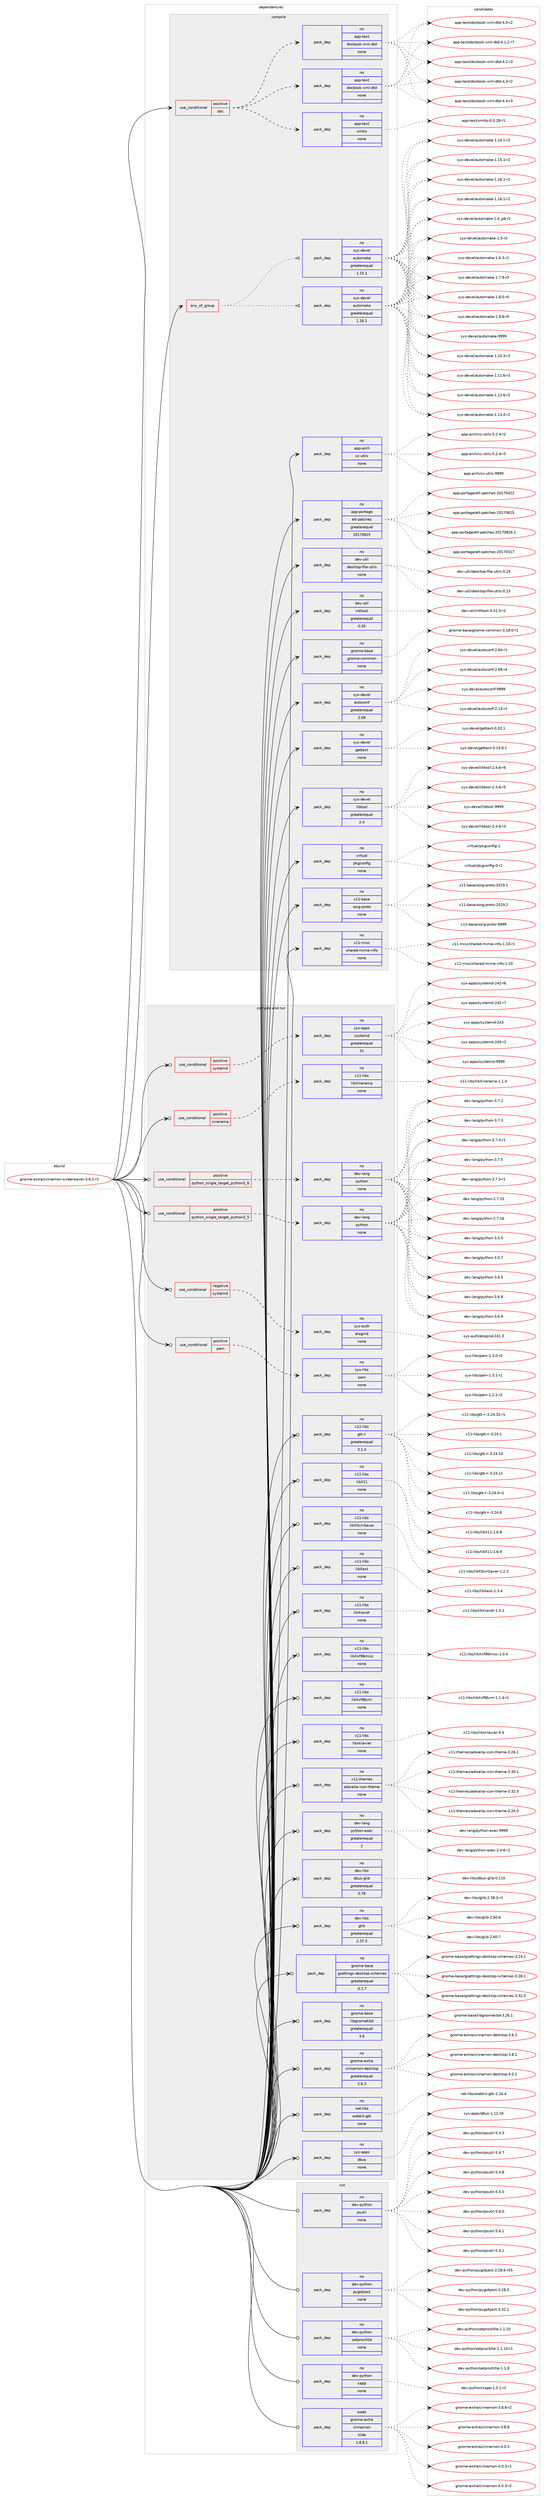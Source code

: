digraph prolog {

# *************
# Graph options
# *************

newrank=true;
concentrate=true;
compound=true;
graph [rankdir=LR,fontname=Helvetica,fontsize=10,ranksep=1.5];#, ranksep=2.5, nodesep=0.2];
edge  [arrowhead=vee];
node  [fontname=Helvetica,fontsize=10];

# **********
# The ebuild
# **********

subgraph cluster_leftcol {
color=gray;
rank=same;
label=<<i>ebuild</i>>;
id [label="gnome-extra/cinnamon-screensaver-3.6.1-r1", color=red, width=4, href="../gnome-extra/cinnamon-screensaver-3.6.1-r1.svg"];
}

# ****************
# The dependencies
# ****************

subgraph cluster_midcol {
color=gray;
label=<<i>dependencies</i>>;
subgraph cluster_compile {
fillcolor="#eeeeee";
style=filled;
label=<<i>compile</i>>;
subgraph any12191 {
dependency747404 [label=<<TABLE BORDER="0" CELLBORDER="1" CELLSPACING="0" CELLPADDING="4"><TR><TD CELLPADDING="10">any_of_group</TD></TR></TABLE>>, shape=none, color=red];subgraph pack548992 {
dependency747405 [label=<<TABLE BORDER="0" CELLBORDER="1" CELLSPACING="0" CELLPADDING="4" WIDTH="220"><TR><TD ROWSPAN="6" CELLPADDING="30">pack_dep</TD></TR><TR><TD WIDTH="110">no</TD></TR><TR><TD>sys-devel</TD></TR><TR><TD>automake</TD></TR><TR><TD>greaterequal</TD></TR><TR><TD>1.16.1</TD></TR></TABLE>>, shape=none, color=blue];
}
dependency747404:e -> dependency747405:w [weight=20,style="dotted",arrowhead="oinv"];
subgraph pack548993 {
dependency747406 [label=<<TABLE BORDER="0" CELLBORDER="1" CELLSPACING="0" CELLPADDING="4" WIDTH="220"><TR><TD ROWSPAN="6" CELLPADDING="30">pack_dep</TD></TR><TR><TD WIDTH="110">no</TD></TR><TR><TD>sys-devel</TD></TR><TR><TD>automake</TD></TR><TR><TD>greaterequal</TD></TR><TR><TD>1.15.1</TD></TR></TABLE>>, shape=none, color=blue];
}
dependency747404:e -> dependency747406:w [weight=20,style="dotted",arrowhead="oinv"];
}
id:e -> dependency747404:w [weight=20,style="solid",arrowhead="vee"];
subgraph cond185827 {
dependency747407 [label=<<TABLE BORDER="0" CELLBORDER="1" CELLSPACING="0" CELLPADDING="4"><TR><TD ROWSPAN="3" CELLPADDING="10">use_conditional</TD></TR><TR><TD>positive</TD></TR><TR><TD>doc</TD></TR></TABLE>>, shape=none, color=red];
subgraph pack548994 {
dependency747408 [label=<<TABLE BORDER="0" CELLBORDER="1" CELLSPACING="0" CELLPADDING="4" WIDTH="220"><TR><TD ROWSPAN="6" CELLPADDING="30">pack_dep</TD></TR><TR><TD WIDTH="110">no</TD></TR><TR><TD>app-text</TD></TR><TR><TD>xmlto</TD></TR><TR><TD>none</TD></TR><TR><TD></TD></TR></TABLE>>, shape=none, color=blue];
}
dependency747407:e -> dependency747408:w [weight=20,style="dashed",arrowhead="vee"];
subgraph pack548995 {
dependency747409 [label=<<TABLE BORDER="0" CELLBORDER="1" CELLSPACING="0" CELLPADDING="4" WIDTH="220"><TR><TD ROWSPAN="6" CELLPADDING="30">pack_dep</TD></TR><TR><TD WIDTH="110">no</TD></TR><TR><TD>app-text</TD></TR><TR><TD>docbook-xml-dtd</TD></TR><TR><TD>none</TD></TR><TR><TD></TD></TR></TABLE>>, shape=none, color=blue];
}
dependency747407:e -> dependency747409:w [weight=20,style="dashed",arrowhead="vee"];
subgraph pack548996 {
dependency747410 [label=<<TABLE BORDER="0" CELLBORDER="1" CELLSPACING="0" CELLPADDING="4" WIDTH="220"><TR><TD ROWSPAN="6" CELLPADDING="30">pack_dep</TD></TR><TR><TD WIDTH="110">no</TD></TR><TR><TD>app-text</TD></TR><TR><TD>docbook-xml-dtd</TD></TR><TR><TD>none</TD></TR><TR><TD></TD></TR></TABLE>>, shape=none, color=blue];
}
dependency747407:e -> dependency747410:w [weight=20,style="dashed",arrowhead="vee"];
}
id:e -> dependency747407:w [weight=20,style="solid",arrowhead="vee"];
subgraph pack548997 {
dependency747411 [label=<<TABLE BORDER="0" CELLBORDER="1" CELLSPACING="0" CELLPADDING="4" WIDTH="220"><TR><TD ROWSPAN="6" CELLPADDING="30">pack_dep</TD></TR><TR><TD WIDTH="110">no</TD></TR><TR><TD>app-arch</TD></TR><TR><TD>xz-utils</TD></TR><TR><TD>none</TD></TR><TR><TD></TD></TR></TABLE>>, shape=none, color=blue];
}
id:e -> dependency747411:w [weight=20,style="solid",arrowhead="vee"];
subgraph pack548998 {
dependency747412 [label=<<TABLE BORDER="0" CELLBORDER="1" CELLSPACING="0" CELLPADDING="4" WIDTH="220"><TR><TD ROWSPAN="6" CELLPADDING="30">pack_dep</TD></TR><TR><TD WIDTH="110">no</TD></TR><TR><TD>app-portage</TD></TR><TR><TD>elt-patches</TD></TR><TR><TD>greaterequal</TD></TR><TR><TD>20170815</TD></TR></TABLE>>, shape=none, color=blue];
}
id:e -> dependency747412:w [weight=20,style="solid",arrowhead="vee"];
subgraph pack548999 {
dependency747413 [label=<<TABLE BORDER="0" CELLBORDER="1" CELLSPACING="0" CELLPADDING="4" WIDTH="220"><TR><TD ROWSPAN="6" CELLPADDING="30">pack_dep</TD></TR><TR><TD WIDTH="110">no</TD></TR><TR><TD>dev-util</TD></TR><TR><TD>desktop-file-utils</TD></TR><TR><TD>none</TD></TR><TR><TD></TD></TR></TABLE>>, shape=none, color=blue];
}
id:e -> dependency747413:w [weight=20,style="solid",arrowhead="vee"];
subgraph pack549000 {
dependency747414 [label=<<TABLE BORDER="0" CELLBORDER="1" CELLSPACING="0" CELLPADDING="4" WIDTH="220"><TR><TD ROWSPAN="6" CELLPADDING="30">pack_dep</TD></TR><TR><TD WIDTH="110">no</TD></TR><TR><TD>dev-util</TD></TR><TR><TD>intltool</TD></TR><TR><TD>greaterequal</TD></TR><TR><TD>0.35</TD></TR></TABLE>>, shape=none, color=blue];
}
id:e -> dependency747414:w [weight=20,style="solid",arrowhead="vee"];
subgraph pack549001 {
dependency747415 [label=<<TABLE BORDER="0" CELLBORDER="1" CELLSPACING="0" CELLPADDING="4" WIDTH="220"><TR><TD ROWSPAN="6" CELLPADDING="30">pack_dep</TD></TR><TR><TD WIDTH="110">no</TD></TR><TR><TD>gnome-base</TD></TR><TR><TD>gnome-common</TD></TR><TR><TD>none</TD></TR><TR><TD></TD></TR></TABLE>>, shape=none, color=blue];
}
id:e -> dependency747415:w [weight=20,style="solid",arrowhead="vee"];
subgraph pack549002 {
dependency747416 [label=<<TABLE BORDER="0" CELLBORDER="1" CELLSPACING="0" CELLPADDING="4" WIDTH="220"><TR><TD ROWSPAN="6" CELLPADDING="30">pack_dep</TD></TR><TR><TD WIDTH="110">no</TD></TR><TR><TD>sys-devel</TD></TR><TR><TD>autoconf</TD></TR><TR><TD>greaterequal</TD></TR><TR><TD>2.69</TD></TR></TABLE>>, shape=none, color=blue];
}
id:e -> dependency747416:w [weight=20,style="solid",arrowhead="vee"];
subgraph pack549003 {
dependency747417 [label=<<TABLE BORDER="0" CELLBORDER="1" CELLSPACING="0" CELLPADDING="4" WIDTH="220"><TR><TD ROWSPAN="6" CELLPADDING="30">pack_dep</TD></TR><TR><TD WIDTH="110">no</TD></TR><TR><TD>sys-devel</TD></TR><TR><TD>gettext</TD></TR><TR><TD>none</TD></TR><TR><TD></TD></TR></TABLE>>, shape=none, color=blue];
}
id:e -> dependency747417:w [weight=20,style="solid",arrowhead="vee"];
subgraph pack549004 {
dependency747418 [label=<<TABLE BORDER="0" CELLBORDER="1" CELLSPACING="0" CELLPADDING="4" WIDTH="220"><TR><TD ROWSPAN="6" CELLPADDING="30">pack_dep</TD></TR><TR><TD WIDTH="110">no</TD></TR><TR><TD>sys-devel</TD></TR><TR><TD>libtool</TD></TR><TR><TD>greaterequal</TD></TR><TR><TD>2.4</TD></TR></TABLE>>, shape=none, color=blue];
}
id:e -> dependency747418:w [weight=20,style="solid",arrowhead="vee"];
subgraph pack549005 {
dependency747419 [label=<<TABLE BORDER="0" CELLBORDER="1" CELLSPACING="0" CELLPADDING="4" WIDTH="220"><TR><TD ROWSPAN="6" CELLPADDING="30">pack_dep</TD></TR><TR><TD WIDTH="110">no</TD></TR><TR><TD>virtual</TD></TR><TR><TD>pkgconfig</TD></TR><TR><TD>none</TD></TR><TR><TD></TD></TR></TABLE>>, shape=none, color=blue];
}
id:e -> dependency747419:w [weight=20,style="solid",arrowhead="vee"];
subgraph pack549006 {
dependency747420 [label=<<TABLE BORDER="0" CELLBORDER="1" CELLSPACING="0" CELLPADDING="4" WIDTH="220"><TR><TD ROWSPAN="6" CELLPADDING="30">pack_dep</TD></TR><TR><TD WIDTH="110">no</TD></TR><TR><TD>x11-base</TD></TR><TR><TD>xorg-proto</TD></TR><TR><TD>none</TD></TR><TR><TD></TD></TR></TABLE>>, shape=none, color=blue];
}
id:e -> dependency747420:w [weight=20,style="solid",arrowhead="vee"];
subgraph pack549007 {
dependency747421 [label=<<TABLE BORDER="0" CELLBORDER="1" CELLSPACING="0" CELLPADDING="4" WIDTH="220"><TR><TD ROWSPAN="6" CELLPADDING="30">pack_dep</TD></TR><TR><TD WIDTH="110">no</TD></TR><TR><TD>x11-misc</TD></TR><TR><TD>shared-mime-info</TD></TR><TR><TD>none</TD></TR><TR><TD></TD></TR></TABLE>>, shape=none, color=blue];
}
id:e -> dependency747421:w [weight=20,style="solid",arrowhead="vee"];
}
subgraph cluster_compileandrun {
fillcolor="#eeeeee";
style=filled;
label=<<i>compile and run</i>>;
subgraph cond185828 {
dependency747422 [label=<<TABLE BORDER="0" CELLBORDER="1" CELLSPACING="0" CELLPADDING="4"><TR><TD ROWSPAN="3" CELLPADDING="10">use_conditional</TD></TR><TR><TD>negative</TD></TR><TR><TD>systemd</TD></TR></TABLE>>, shape=none, color=red];
subgraph pack549008 {
dependency747423 [label=<<TABLE BORDER="0" CELLBORDER="1" CELLSPACING="0" CELLPADDING="4" WIDTH="220"><TR><TD ROWSPAN="6" CELLPADDING="30">pack_dep</TD></TR><TR><TD WIDTH="110">no</TD></TR><TR><TD>sys-auth</TD></TR><TR><TD>elogind</TD></TR><TR><TD>none</TD></TR><TR><TD></TD></TR></TABLE>>, shape=none, color=blue];
}
dependency747422:e -> dependency747423:w [weight=20,style="dashed",arrowhead="vee"];
}
id:e -> dependency747422:w [weight=20,style="solid",arrowhead="odotvee"];
subgraph cond185829 {
dependency747424 [label=<<TABLE BORDER="0" CELLBORDER="1" CELLSPACING="0" CELLPADDING="4"><TR><TD ROWSPAN="3" CELLPADDING="10">use_conditional</TD></TR><TR><TD>positive</TD></TR><TR><TD>pam</TD></TR></TABLE>>, shape=none, color=red];
subgraph pack549009 {
dependency747425 [label=<<TABLE BORDER="0" CELLBORDER="1" CELLSPACING="0" CELLPADDING="4" WIDTH="220"><TR><TD ROWSPAN="6" CELLPADDING="30">pack_dep</TD></TR><TR><TD WIDTH="110">no</TD></TR><TR><TD>sys-libs</TD></TR><TR><TD>pam</TD></TR><TR><TD>none</TD></TR><TR><TD></TD></TR></TABLE>>, shape=none, color=blue];
}
dependency747424:e -> dependency747425:w [weight=20,style="dashed",arrowhead="vee"];
}
id:e -> dependency747424:w [weight=20,style="solid",arrowhead="odotvee"];
subgraph cond185830 {
dependency747426 [label=<<TABLE BORDER="0" CELLBORDER="1" CELLSPACING="0" CELLPADDING="4"><TR><TD ROWSPAN="3" CELLPADDING="10">use_conditional</TD></TR><TR><TD>positive</TD></TR><TR><TD>python_single_target_python3_5</TD></TR></TABLE>>, shape=none, color=red];
subgraph pack549010 {
dependency747427 [label=<<TABLE BORDER="0" CELLBORDER="1" CELLSPACING="0" CELLPADDING="4" WIDTH="220"><TR><TD ROWSPAN="6" CELLPADDING="30">pack_dep</TD></TR><TR><TD WIDTH="110">no</TD></TR><TR><TD>dev-lang</TD></TR><TR><TD>python</TD></TR><TR><TD>none</TD></TR><TR><TD></TD></TR></TABLE>>, shape=none, color=blue];
}
dependency747426:e -> dependency747427:w [weight=20,style="dashed",arrowhead="vee"];
}
id:e -> dependency747426:w [weight=20,style="solid",arrowhead="odotvee"];
subgraph cond185831 {
dependency747428 [label=<<TABLE BORDER="0" CELLBORDER="1" CELLSPACING="0" CELLPADDING="4"><TR><TD ROWSPAN="3" CELLPADDING="10">use_conditional</TD></TR><TR><TD>positive</TD></TR><TR><TD>python_single_target_python3_6</TD></TR></TABLE>>, shape=none, color=red];
subgraph pack549011 {
dependency747429 [label=<<TABLE BORDER="0" CELLBORDER="1" CELLSPACING="0" CELLPADDING="4" WIDTH="220"><TR><TD ROWSPAN="6" CELLPADDING="30">pack_dep</TD></TR><TR><TD WIDTH="110">no</TD></TR><TR><TD>dev-lang</TD></TR><TR><TD>python</TD></TR><TR><TD>none</TD></TR><TR><TD></TD></TR></TABLE>>, shape=none, color=blue];
}
dependency747428:e -> dependency747429:w [weight=20,style="dashed",arrowhead="vee"];
}
id:e -> dependency747428:w [weight=20,style="solid",arrowhead="odotvee"];
subgraph cond185832 {
dependency747430 [label=<<TABLE BORDER="0" CELLBORDER="1" CELLSPACING="0" CELLPADDING="4"><TR><TD ROWSPAN="3" CELLPADDING="10">use_conditional</TD></TR><TR><TD>positive</TD></TR><TR><TD>systemd</TD></TR></TABLE>>, shape=none, color=red];
subgraph pack549012 {
dependency747431 [label=<<TABLE BORDER="0" CELLBORDER="1" CELLSPACING="0" CELLPADDING="4" WIDTH="220"><TR><TD ROWSPAN="6" CELLPADDING="30">pack_dep</TD></TR><TR><TD WIDTH="110">no</TD></TR><TR><TD>sys-apps</TD></TR><TR><TD>systemd</TD></TR><TR><TD>greaterequal</TD></TR><TR><TD>31</TD></TR></TABLE>>, shape=none, color=blue];
}
dependency747430:e -> dependency747431:w [weight=20,style="dashed",arrowhead="vee"];
}
id:e -> dependency747430:w [weight=20,style="solid",arrowhead="odotvee"];
subgraph cond185833 {
dependency747432 [label=<<TABLE BORDER="0" CELLBORDER="1" CELLSPACING="0" CELLPADDING="4"><TR><TD ROWSPAN="3" CELLPADDING="10">use_conditional</TD></TR><TR><TD>positive</TD></TR><TR><TD>xinerama</TD></TR></TABLE>>, shape=none, color=red];
subgraph pack549013 {
dependency747433 [label=<<TABLE BORDER="0" CELLBORDER="1" CELLSPACING="0" CELLPADDING="4" WIDTH="220"><TR><TD ROWSPAN="6" CELLPADDING="30">pack_dep</TD></TR><TR><TD WIDTH="110">no</TD></TR><TR><TD>x11-libs</TD></TR><TR><TD>libXinerama</TD></TR><TR><TD>none</TD></TR><TR><TD></TD></TR></TABLE>>, shape=none, color=blue];
}
dependency747432:e -> dependency747433:w [weight=20,style="dashed",arrowhead="vee"];
}
id:e -> dependency747432:w [weight=20,style="solid",arrowhead="odotvee"];
subgraph pack549014 {
dependency747434 [label=<<TABLE BORDER="0" CELLBORDER="1" CELLSPACING="0" CELLPADDING="4" WIDTH="220"><TR><TD ROWSPAN="6" CELLPADDING="30">pack_dep</TD></TR><TR><TD WIDTH="110">no</TD></TR><TR><TD>dev-lang</TD></TR><TR><TD>python-exec</TD></TR><TR><TD>greaterequal</TD></TR><TR><TD>2</TD></TR></TABLE>>, shape=none, color=blue];
}
id:e -> dependency747434:w [weight=20,style="solid",arrowhead="odotvee"];
subgraph pack549015 {
dependency747435 [label=<<TABLE BORDER="0" CELLBORDER="1" CELLSPACING="0" CELLPADDING="4" WIDTH="220"><TR><TD ROWSPAN="6" CELLPADDING="30">pack_dep</TD></TR><TR><TD WIDTH="110">no</TD></TR><TR><TD>dev-libs</TD></TR><TR><TD>dbus-glib</TD></TR><TR><TD>greaterequal</TD></TR><TR><TD>0.78</TD></TR></TABLE>>, shape=none, color=blue];
}
id:e -> dependency747435:w [weight=20,style="solid",arrowhead="odotvee"];
subgraph pack549016 {
dependency747436 [label=<<TABLE BORDER="0" CELLBORDER="1" CELLSPACING="0" CELLPADDING="4" WIDTH="220"><TR><TD ROWSPAN="6" CELLPADDING="30">pack_dep</TD></TR><TR><TD WIDTH="110">no</TD></TR><TR><TD>dev-libs</TD></TR><TR><TD>glib</TD></TR><TR><TD>greaterequal</TD></TR><TR><TD>2.37.3</TD></TR></TABLE>>, shape=none, color=blue];
}
id:e -> dependency747436:w [weight=20,style="solid",arrowhead="odotvee"];
subgraph pack549017 {
dependency747437 [label=<<TABLE BORDER="0" CELLBORDER="1" CELLSPACING="0" CELLPADDING="4" WIDTH="220"><TR><TD ROWSPAN="6" CELLPADDING="30">pack_dep</TD></TR><TR><TD WIDTH="110">no</TD></TR><TR><TD>gnome-base</TD></TR><TR><TD>gsettings-desktop-schemas</TD></TR><TR><TD>greaterequal</TD></TR><TR><TD>0.1.7</TD></TR></TABLE>>, shape=none, color=blue];
}
id:e -> dependency747437:w [weight=20,style="solid",arrowhead="odotvee"];
subgraph pack549018 {
dependency747438 [label=<<TABLE BORDER="0" CELLBORDER="1" CELLSPACING="0" CELLPADDING="4" WIDTH="220"><TR><TD ROWSPAN="6" CELLPADDING="30">pack_dep</TD></TR><TR><TD WIDTH="110">no</TD></TR><TR><TD>gnome-base</TD></TR><TR><TD>libgnomekbd</TD></TR><TR><TD>greaterequal</TD></TR><TR><TD>3.6</TD></TR></TABLE>>, shape=none, color=blue];
}
id:e -> dependency747438:w [weight=20,style="solid",arrowhead="odotvee"];
subgraph pack549019 {
dependency747439 [label=<<TABLE BORDER="0" CELLBORDER="1" CELLSPACING="0" CELLPADDING="4" WIDTH="220"><TR><TD ROWSPAN="6" CELLPADDING="30">pack_dep</TD></TR><TR><TD WIDTH="110">no</TD></TR><TR><TD>gnome-extra</TD></TR><TR><TD>cinnamon-desktop</TD></TR><TR><TD>greaterequal</TD></TR><TR><TD>2.6.3</TD></TR></TABLE>>, shape=none, color=blue];
}
id:e -> dependency747439:w [weight=20,style="solid",arrowhead="odotvee"];
subgraph pack549020 {
dependency747440 [label=<<TABLE BORDER="0" CELLBORDER="1" CELLSPACING="0" CELLPADDING="4" WIDTH="220"><TR><TD ROWSPAN="6" CELLPADDING="30">pack_dep</TD></TR><TR><TD WIDTH="110">no</TD></TR><TR><TD>net-libs</TD></TR><TR><TD>webkit-gtk</TD></TR><TR><TD>none</TD></TR><TR><TD></TD></TR></TABLE>>, shape=none, color=blue];
}
id:e -> dependency747440:w [weight=20,style="solid",arrowhead="odotvee"];
subgraph pack549021 {
dependency747441 [label=<<TABLE BORDER="0" CELLBORDER="1" CELLSPACING="0" CELLPADDING="4" WIDTH="220"><TR><TD ROWSPAN="6" CELLPADDING="30">pack_dep</TD></TR><TR><TD WIDTH="110">no</TD></TR><TR><TD>sys-apps</TD></TR><TR><TD>dbus</TD></TR><TR><TD>none</TD></TR><TR><TD></TD></TR></TABLE>>, shape=none, color=blue];
}
id:e -> dependency747441:w [weight=20,style="solid",arrowhead="odotvee"];
subgraph pack549022 {
dependency747442 [label=<<TABLE BORDER="0" CELLBORDER="1" CELLSPACING="0" CELLPADDING="4" WIDTH="220"><TR><TD ROWSPAN="6" CELLPADDING="30">pack_dep</TD></TR><TR><TD WIDTH="110">no</TD></TR><TR><TD>x11-libs</TD></TR><TR><TD>gtk+</TD></TR><TR><TD>greaterequal</TD></TR><TR><TD>3.1.4</TD></TR></TABLE>>, shape=none, color=blue];
}
id:e -> dependency747442:w [weight=20,style="solid",arrowhead="odotvee"];
subgraph pack549023 {
dependency747443 [label=<<TABLE BORDER="0" CELLBORDER="1" CELLSPACING="0" CELLPADDING="4" WIDTH="220"><TR><TD ROWSPAN="6" CELLPADDING="30">pack_dep</TD></TR><TR><TD WIDTH="110">no</TD></TR><TR><TD>x11-libs</TD></TR><TR><TD>libX11</TD></TR><TR><TD>none</TD></TR><TR><TD></TD></TR></TABLE>>, shape=none, color=blue];
}
id:e -> dependency747443:w [weight=20,style="solid",arrowhead="odotvee"];
subgraph pack549024 {
dependency747444 [label=<<TABLE BORDER="0" CELLBORDER="1" CELLSPACING="0" CELLPADDING="4" WIDTH="220"><TR><TD ROWSPAN="6" CELLPADDING="30">pack_dep</TD></TR><TR><TD WIDTH="110">no</TD></TR><TR><TD>x11-libs</TD></TR><TR><TD>libXScrnSaver</TD></TR><TR><TD>none</TD></TR><TR><TD></TD></TR></TABLE>>, shape=none, color=blue];
}
id:e -> dependency747444:w [weight=20,style="solid",arrowhead="odotvee"];
subgraph pack549025 {
dependency747445 [label=<<TABLE BORDER="0" CELLBORDER="1" CELLSPACING="0" CELLPADDING="4" WIDTH="220"><TR><TD ROWSPAN="6" CELLPADDING="30">pack_dep</TD></TR><TR><TD WIDTH="110">no</TD></TR><TR><TD>x11-libs</TD></TR><TR><TD>libXext</TD></TR><TR><TD>none</TD></TR><TR><TD></TD></TR></TABLE>>, shape=none, color=blue];
}
id:e -> dependency747445:w [weight=20,style="solid",arrowhead="odotvee"];
subgraph pack549026 {
dependency747446 [label=<<TABLE BORDER="0" CELLBORDER="1" CELLSPACING="0" CELLPADDING="4" WIDTH="220"><TR><TD ROWSPAN="6" CELLPADDING="30">pack_dep</TD></TR><TR><TD WIDTH="110">no</TD></TR><TR><TD>x11-libs</TD></TR><TR><TD>libXrandr</TD></TR><TR><TD>none</TD></TR><TR><TD></TD></TR></TABLE>>, shape=none, color=blue];
}
id:e -> dependency747446:w [weight=20,style="solid",arrowhead="odotvee"];
subgraph pack549027 {
dependency747447 [label=<<TABLE BORDER="0" CELLBORDER="1" CELLSPACING="0" CELLPADDING="4" WIDTH="220"><TR><TD ROWSPAN="6" CELLPADDING="30">pack_dep</TD></TR><TR><TD WIDTH="110">no</TD></TR><TR><TD>x11-libs</TD></TR><TR><TD>libXxf86misc</TD></TR><TR><TD>none</TD></TR><TR><TD></TD></TR></TABLE>>, shape=none, color=blue];
}
id:e -> dependency747447:w [weight=20,style="solid",arrowhead="odotvee"];
subgraph pack549028 {
dependency747448 [label=<<TABLE BORDER="0" CELLBORDER="1" CELLSPACING="0" CELLPADDING="4" WIDTH="220"><TR><TD ROWSPAN="6" CELLPADDING="30">pack_dep</TD></TR><TR><TD WIDTH="110">no</TD></TR><TR><TD>x11-libs</TD></TR><TR><TD>libXxf86vm</TD></TR><TR><TD>none</TD></TR><TR><TD></TD></TR></TABLE>>, shape=none, color=blue];
}
id:e -> dependency747448:w [weight=20,style="solid",arrowhead="odotvee"];
subgraph pack549029 {
dependency747449 [label=<<TABLE BORDER="0" CELLBORDER="1" CELLSPACING="0" CELLPADDING="4" WIDTH="220"><TR><TD ROWSPAN="6" CELLPADDING="30">pack_dep</TD></TR><TR><TD WIDTH="110">no</TD></TR><TR><TD>x11-libs</TD></TR><TR><TD>libxklavier</TD></TR><TR><TD>none</TD></TR><TR><TD></TD></TR></TABLE>>, shape=none, color=blue];
}
id:e -> dependency747449:w [weight=20,style="solid",arrowhead="odotvee"];
subgraph pack549030 {
dependency747450 [label=<<TABLE BORDER="0" CELLBORDER="1" CELLSPACING="0" CELLPADDING="4" WIDTH="220"><TR><TD ROWSPAN="6" CELLPADDING="30">pack_dep</TD></TR><TR><TD WIDTH="110">no</TD></TR><TR><TD>x11-themes</TD></TR><TR><TD>adwaita-icon-theme</TD></TR><TR><TD>none</TD></TR><TR><TD></TD></TR></TABLE>>, shape=none, color=blue];
}
id:e -> dependency747450:w [weight=20,style="solid",arrowhead="odotvee"];
}
subgraph cluster_run {
fillcolor="#eeeeee";
style=filled;
label=<<i>run</i>>;
subgraph pack549031 {
dependency747451 [label=<<TABLE BORDER="0" CELLBORDER="1" CELLSPACING="0" CELLPADDING="4" WIDTH="220"><TR><TD ROWSPAN="6" CELLPADDING="30">pack_dep</TD></TR><TR><TD WIDTH="110">no</TD></TR><TR><TD>dev-python</TD></TR><TR><TD>psutil</TD></TR><TR><TD>none</TD></TR><TR><TD></TD></TR></TABLE>>, shape=none, color=blue];
}
id:e -> dependency747451:w [weight=20,style="solid",arrowhead="odot"];
subgraph pack549032 {
dependency747452 [label=<<TABLE BORDER="0" CELLBORDER="1" CELLSPACING="0" CELLPADDING="4" WIDTH="220"><TR><TD ROWSPAN="6" CELLPADDING="30">pack_dep</TD></TR><TR><TD WIDTH="110">no</TD></TR><TR><TD>dev-python</TD></TR><TR><TD>pygobject</TD></TR><TR><TD>none</TD></TR><TR><TD></TD></TR></TABLE>>, shape=none, color=blue];
}
id:e -> dependency747452:w [weight=20,style="solid",arrowhead="odot"];
subgraph pack549033 {
dependency747453 [label=<<TABLE BORDER="0" CELLBORDER="1" CELLSPACING="0" CELLPADDING="4" WIDTH="220"><TR><TD ROWSPAN="6" CELLPADDING="30">pack_dep</TD></TR><TR><TD WIDTH="110">no</TD></TR><TR><TD>dev-python</TD></TR><TR><TD>setproctitle</TD></TR><TR><TD>none</TD></TR><TR><TD></TD></TR></TABLE>>, shape=none, color=blue];
}
id:e -> dependency747453:w [weight=20,style="solid",arrowhead="odot"];
subgraph pack549034 {
dependency747454 [label=<<TABLE BORDER="0" CELLBORDER="1" CELLSPACING="0" CELLPADDING="4" WIDTH="220"><TR><TD ROWSPAN="6" CELLPADDING="30">pack_dep</TD></TR><TR><TD WIDTH="110">no</TD></TR><TR><TD>dev-python</TD></TR><TR><TD>xapp</TD></TR><TR><TD>none</TD></TR><TR><TD></TD></TR></TABLE>>, shape=none, color=blue];
}
id:e -> dependency747454:w [weight=20,style="solid",arrowhead="odot"];
subgraph pack549035 {
dependency747455 [label=<<TABLE BORDER="0" CELLBORDER="1" CELLSPACING="0" CELLPADDING="4" WIDTH="220"><TR><TD ROWSPAN="6" CELLPADDING="30">pack_dep</TD></TR><TR><TD WIDTH="110">weak</TD></TR><TR><TD>gnome-extra</TD></TR><TR><TD>cinnamon</TD></TR><TR><TD>tilde</TD></TR><TR><TD>1.8.8.1</TD></TR></TABLE>>, shape=none, color=blue];
}
id:e -> dependency747455:w [weight=20,style="solid",arrowhead="odot"];
}
}

# **************
# The candidates
# **************

subgraph cluster_choices {
rank=same;
color=gray;
label=<<i>candidates</i>>;

subgraph choice548992 {
color=black;
nodesep=1;
choice11512111545100101118101108479711711611110997107101454946494846514511451 [label="sys-devel/automake-1.10.3-r3", color=red, width=4,href="../sys-devel/automake-1.10.3-r3.svg"];
choice11512111545100101118101108479711711611110997107101454946494946544511451 [label="sys-devel/automake-1.11.6-r3", color=red, width=4,href="../sys-devel/automake-1.11.6-r3.svg"];
choice11512111545100101118101108479711711611110997107101454946495046544511450 [label="sys-devel/automake-1.12.6-r2", color=red, width=4,href="../sys-devel/automake-1.12.6-r2.svg"];
choice11512111545100101118101108479711711611110997107101454946495146524511450 [label="sys-devel/automake-1.13.4-r2", color=red, width=4,href="../sys-devel/automake-1.13.4-r2.svg"];
choice11512111545100101118101108479711711611110997107101454946495246494511450 [label="sys-devel/automake-1.14.1-r2", color=red, width=4,href="../sys-devel/automake-1.14.1-r2.svg"];
choice11512111545100101118101108479711711611110997107101454946495346494511450 [label="sys-devel/automake-1.15.1-r2", color=red, width=4,href="../sys-devel/automake-1.15.1-r2.svg"];
choice11512111545100101118101108479711711611110997107101454946495446494511449 [label="sys-devel/automake-1.16.1-r1", color=red, width=4,href="../sys-devel/automake-1.16.1-r1.svg"];
choice11512111545100101118101108479711711611110997107101454946495446494511450 [label="sys-devel/automake-1.16.1-r2", color=red, width=4,href="../sys-devel/automake-1.16.1-r2.svg"];
choice115121115451001011181011084797117116111109971071014549465295112544511450 [label="sys-devel/automake-1.4_p6-r2", color=red, width=4,href="../sys-devel/automake-1.4_p6-r2.svg"];
choice11512111545100101118101108479711711611110997107101454946534511450 [label="sys-devel/automake-1.5-r2", color=red, width=4,href="../sys-devel/automake-1.5-r2.svg"];
choice115121115451001011181011084797117116111109971071014549465446514511450 [label="sys-devel/automake-1.6.3-r2", color=red, width=4,href="../sys-devel/automake-1.6.3-r2.svg"];
choice115121115451001011181011084797117116111109971071014549465546574511451 [label="sys-devel/automake-1.7.9-r3", color=red, width=4,href="../sys-devel/automake-1.7.9-r3.svg"];
choice115121115451001011181011084797117116111109971071014549465646534511453 [label="sys-devel/automake-1.8.5-r5", color=red, width=4,href="../sys-devel/automake-1.8.5-r5.svg"];
choice115121115451001011181011084797117116111109971071014549465746544511453 [label="sys-devel/automake-1.9.6-r5", color=red, width=4,href="../sys-devel/automake-1.9.6-r5.svg"];
choice115121115451001011181011084797117116111109971071014557575757 [label="sys-devel/automake-9999", color=red, width=4,href="../sys-devel/automake-9999.svg"];
dependency747405:e -> choice11512111545100101118101108479711711611110997107101454946494846514511451:w [style=dotted,weight="100"];
dependency747405:e -> choice11512111545100101118101108479711711611110997107101454946494946544511451:w [style=dotted,weight="100"];
dependency747405:e -> choice11512111545100101118101108479711711611110997107101454946495046544511450:w [style=dotted,weight="100"];
dependency747405:e -> choice11512111545100101118101108479711711611110997107101454946495146524511450:w [style=dotted,weight="100"];
dependency747405:e -> choice11512111545100101118101108479711711611110997107101454946495246494511450:w [style=dotted,weight="100"];
dependency747405:e -> choice11512111545100101118101108479711711611110997107101454946495346494511450:w [style=dotted,weight="100"];
dependency747405:e -> choice11512111545100101118101108479711711611110997107101454946495446494511449:w [style=dotted,weight="100"];
dependency747405:e -> choice11512111545100101118101108479711711611110997107101454946495446494511450:w [style=dotted,weight="100"];
dependency747405:e -> choice115121115451001011181011084797117116111109971071014549465295112544511450:w [style=dotted,weight="100"];
dependency747405:e -> choice11512111545100101118101108479711711611110997107101454946534511450:w [style=dotted,weight="100"];
dependency747405:e -> choice115121115451001011181011084797117116111109971071014549465446514511450:w [style=dotted,weight="100"];
dependency747405:e -> choice115121115451001011181011084797117116111109971071014549465546574511451:w [style=dotted,weight="100"];
dependency747405:e -> choice115121115451001011181011084797117116111109971071014549465646534511453:w [style=dotted,weight="100"];
dependency747405:e -> choice115121115451001011181011084797117116111109971071014549465746544511453:w [style=dotted,weight="100"];
dependency747405:e -> choice115121115451001011181011084797117116111109971071014557575757:w [style=dotted,weight="100"];
}
subgraph choice548993 {
color=black;
nodesep=1;
choice11512111545100101118101108479711711611110997107101454946494846514511451 [label="sys-devel/automake-1.10.3-r3", color=red, width=4,href="../sys-devel/automake-1.10.3-r3.svg"];
choice11512111545100101118101108479711711611110997107101454946494946544511451 [label="sys-devel/automake-1.11.6-r3", color=red, width=4,href="../sys-devel/automake-1.11.6-r3.svg"];
choice11512111545100101118101108479711711611110997107101454946495046544511450 [label="sys-devel/automake-1.12.6-r2", color=red, width=4,href="../sys-devel/automake-1.12.6-r2.svg"];
choice11512111545100101118101108479711711611110997107101454946495146524511450 [label="sys-devel/automake-1.13.4-r2", color=red, width=4,href="../sys-devel/automake-1.13.4-r2.svg"];
choice11512111545100101118101108479711711611110997107101454946495246494511450 [label="sys-devel/automake-1.14.1-r2", color=red, width=4,href="../sys-devel/automake-1.14.1-r2.svg"];
choice11512111545100101118101108479711711611110997107101454946495346494511450 [label="sys-devel/automake-1.15.1-r2", color=red, width=4,href="../sys-devel/automake-1.15.1-r2.svg"];
choice11512111545100101118101108479711711611110997107101454946495446494511449 [label="sys-devel/automake-1.16.1-r1", color=red, width=4,href="../sys-devel/automake-1.16.1-r1.svg"];
choice11512111545100101118101108479711711611110997107101454946495446494511450 [label="sys-devel/automake-1.16.1-r2", color=red, width=4,href="../sys-devel/automake-1.16.1-r2.svg"];
choice115121115451001011181011084797117116111109971071014549465295112544511450 [label="sys-devel/automake-1.4_p6-r2", color=red, width=4,href="../sys-devel/automake-1.4_p6-r2.svg"];
choice11512111545100101118101108479711711611110997107101454946534511450 [label="sys-devel/automake-1.5-r2", color=red, width=4,href="../sys-devel/automake-1.5-r2.svg"];
choice115121115451001011181011084797117116111109971071014549465446514511450 [label="sys-devel/automake-1.6.3-r2", color=red, width=4,href="../sys-devel/automake-1.6.3-r2.svg"];
choice115121115451001011181011084797117116111109971071014549465546574511451 [label="sys-devel/automake-1.7.9-r3", color=red, width=4,href="../sys-devel/automake-1.7.9-r3.svg"];
choice115121115451001011181011084797117116111109971071014549465646534511453 [label="sys-devel/automake-1.8.5-r5", color=red, width=4,href="../sys-devel/automake-1.8.5-r5.svg"];
choice115121115451001011181011084797117116111109971071014549465746544511453 [label="sys-devel/automake-1.9.6-r5", color=red, width=4,href="../sys-devel/automake-1.9.6-r5.svg"];
choice115121115451001011181011084797117116111109971071014557575757 [label="sys-devel/automake-9999", color=red, width=4,href="../sys-devel/automake-9999.svg"];
dependency747406:e -> choice11512111545100101118101108479711711611110997107101454946494846514511451:w [style=dotted,weight="100"];
dependency747406:e -> choice11512111545100101118101108479711711611110997107101454946494946544511451:w [style=dotted,weight="100"];
dependency747406:e -> choice11512111545100101118101108479711711611110997107101454946495046544511450:w [style=dotted,weight="100"];
dependency747406:e -> choice11512111545100101118101108479711711611110997107101454946495146524511450:w [style=dotted,weight="100"];
dependency747406:e -> choice11512111545100101118101108479711711611110997107101454946495246494511450:w [style=dotted,weight="100"];
dependency747406:e -> choice11512111545100101118101108479711711611110997107101454946495346494511450:w [style=dotted,weight="100"];
dependency747406:e -> choice11512111545100101118101108479711711611110997107101454946495446494511449:w [style=dotted,weight="100"];
dependency747406:e -> choice11512111545100101118101108479711711611110997107101454946495446494511450:w [style=dotted,weight="100"];
dependency747406:e -> choice115121115451001011181011084797117116111109971071014549465295112544511450:w [style=dotted,weight="100"];
dependency747406:e -> choice11512111545100101118101108479711711611110997107101454946534511450:w [style=dotted,weight="100"];
dependency747406:e -> choice115121115451001011181011084797117116111109971071014549465446514511450:w [style=dotted,weight="100"];
dependency747406:e -> choice115121115451001011181011084797117116111109971071014549465546574511451:w [style=dotted,weight="100"];
dependency747406:e -> choice115121115451001011181011084797117116111109971071014549465646534511453:w [style=dotted,weight="100"];
dependency747406:e -> choice115121115451001011181011084797117116111109971071014549465746544511453:w [style=dotted,weight="100"];
dependency747406:e -> choice115121115451001011181011084797117116111109971071014557575757:w [style=dotted,weight="100"];
}
subgraph choice548994 {
color=black;
nodesep=1;
choice971121124511610112011647120109108116111454846484650564511449 [label="app-text/xmlto-0.0.28-r1", color=red, width=4,href="../app-text/xmlto-0.0.28-r1.svg"];
dependency747408:e -> choice971121124511610112011647120109108116111454846484650564511449:w [style=dotted,weight="100"];
}
subgraph choice548995 {
color=black;
nodesep=1;
choice971121124511610112011647100111999811111110745120109108451001161004552464946504511455 [label="app-text/docbook-xml-dtd-4.1.2-r7", color=red, width=4,href="../app-text/docbook-xml-dtd-4.1.2-r7.svg"];
choice97112112451161011201164710011199981111111074512010910845100116100455246504511451 [label="app-text/docbook-xml-dtd-4.2-r3", color=red, width=4,href="../app-text/docbook-xml-dtd-4.2-r3.svg"];
choice97112112451161011201164710011199981111111074512010910845100116100455246514511450 [label="app-text/docbook-xml-dtd-4.3-r2", color=red, width=4,href="../app-text/docbook-xml-dtd-4.3-r2.svg"];
choice97112112451161011201164710011199981111111074512010910845100116100455246524511451 [label="app-text/docbook-xml-dtd-4.4-r3", color=red, width=4,href="../app-text/docbook-xml-dtd-4.4-r3.svg"];
choice97112112451161011201164710011199981111111074512010910845100116100455246534511450 [label="app-text/docbook-xml-dtd-4.5-r2", color=red, width=4,href="../app-text/docbook-xml-dtd-4.5-r2.svg"];
dependency747409:e -> choice971121124511610112011647100111999811111110745120109108451001161004552464946504511455:w [style=dotted,weight="100"];
dependency747409:e -> choice97112112451161011201164710011199981111111074512010910845100116100455246504511451:w [style=dotted,weight="100"];
dependency747409:e -> choice97112112451161011201164710011199981111111074512010910845100116100455246514511450:w [style=dotted,weight="100"];
dependency747409:e -> choice97112112451161011201164710011199981111111074512010910845100116100455246524511451:w [style=dotted,weight="100"];
dependency747409:e -> choice97112112451161011201164710011199981111111074512010910845100116100455246534511450:w [style=dotted,weight="100"];
}
subgraph choice548996 {
color=black;
nodesep=1;
choice971121124511610112011647100111999811111110745120109108451001161004552464946504511455 [label="app-text/docbook-xml-dtd-4.1.2-r7", color=red, width=4,href="../app-text/docbook-xml-dtd-4.1.2-r7.svg"];
choice97112112451161011201164710011199981111111074512010910845100116100455246504511451 [label="app-text/docbook-xml-dtd-4.2-r3", color=red, width=4,href="../app-text/docbook-xml-dtd-4.2-r3.svg"];
choice97112112451161011201164710011199981111111074512010910845100116100455246514511450 [label="app-text/docbook-xml-dtd-4.3-r2", color=red, width=4,href="../app-text/docbook-xml-dtd-4.3-r2.svg"];
choice97112112451161011201164710011199981111111074512010910845100116100455246524511451 [label="app-text/docbook-xml-dtd-4.4-r3", color=red, width=4,href="../app-text/docbook-xml-dtd-4.4-r3.svg"];
choice97112112451161011201164710011199981111111074512010910845100116100455246534511450 [label="app-text/docbook-xml-dtd-4.5-r2", color=red, width=4,href="../app-text/docbook-xml-dtd-4.5-r2.svg"];
dependency747410:e -> choice971121124511610112011647100111999811111110745120109108451001161004552464946504511455:w [style=dotted,weight="100"];
dependency747410:e -> choice97112112451161011201164710011199981111111074512010910845100116100455246504511451:w [style=dotted,weight="100"];
dependency747410:e -> choice97112112451161011201164710011199981111111074512010910845100116100455246514511450:w [style=dotted,weight="100"];
dependency747410:e -> choice97112112451161011201164710011199981111111074512010910845100116100455246524511451:w [style=dotted,weight="100"];
dependency747410:e -> choice97112112451161011201164710011199981111111074512010910845100116100455246534511450:w [style=dotted,weight="100"];
}
subgraph choice548997 {
color=black;
nodesep=1;
choice9711211245971149910447120122451171161051081154553465046524511450 [label="app-arch/xz-utils-5.2.4-r2", color=red, width=4,href="../app-arch/xz-utils-5.2.4-r2.svg"];
choice9711211245971149910447120122451171161051081154553465046524511451 [label="app-arch/xz-utils-5.2.4-r3", color=red, width=4,href="../app-arch/xz-utils-5.2.4-r3.svg"];
choice9711211245971149910447120122451171161051081154557575757 [label="app-arch/xz-utils-9999", color=red, width=4,href="../app-arch/xz-utils-9999.svg"];
dependency747411:e -> choice9711211245971149910447120122451171161051081154553465046524511450:w [style=dotted,weight="100"];
dependency747411:e -> choice9711211245971149910447120122451171161051081154553465046524511451:w [style=dotted,weight="100"];
dependency747411:e -> choice9711211245971149910447120122451171161051081154557575757:w [style=dotted,weight="100"];
}
subgraph choice548998 {
color=black;
nodesep=1;
choice97112112451121111141169710310147101108116451129711699104101115455048495548514955 [label="app-portage/elt-patches-20170317", color=red, width=4,href="../app-portage/elt-patches-20170317.svg"];
choice97112112451121111141169710310147101108116451129711699104101115455048495548525050 [label="app-portage/elt-patches-20170422", color=red, width=4,href="../app-portage/elt-patches-20170422.svg"];
choice97112112451121111141169710310147101108116451129711699104101115455048495548564953 [label="app-portage/elt-patches-20170815", color=red, width=4,href="../app-portage/elt-patches-20170815.svg"];
choice971121124511211111411697103101471011081164511297116991041011154550484955485650544649 [label="app-portage/elt-patches-20170826.1", color=red, width=4,href="../app-portage/elt-patches-20170826.1.svg"];
dependency747412:e -> choice97112112451121111141169710310147101108116451129711699104101115455048495548514955:w [style=dotted,weight="100"];
dependency747412:e -> choice97112112451121111141169710310147101108116451129711699104101115455048495548525050:w [style=dotted,weight="100"];
dependency747412:e -> choice97112112451121111141169710310147101108116451129711699104101115455048495548564953:w [style=dotted,weight="100"];
dependency747412:e -> choice971121124511211111411697103101471011081164511297116991041011154550484955485650544649:w [style=dotted,weight="100"];
}
subgraph choice548999 {
color=black;
nodesep=1;
choice100101118451171161051084710010111510711611111245102105108101451171161051081154548465051 [label="dev-util/desktop-file-utils-0.23", color=red, width=4,href="../dev-util/desktop-file-utils-0.23.svg"];
choice100101118451171161051084710010111510711611111245102105108101451171161051081154548465052 [label="dev-util/desktop-file-utils-0.24", color=red, width=4,href="../dev-util/desktop-file-utils-0.24.svg"];
dependency747413:e -> choice100101118451171161051084710010111510711611111245102105108101451171161051081154548465051:w [style=dotted,weight="100"];
dependency747413:e -> choice100101118451171161051084710010111510711611111245102105108101451171161051081154548465052:w [style=dotted,weight="100"];
}
subgraph choice549000 {
color=black;
nodesep=1;
choice1001011184511711610510847105110116108116111111108454846534946484511450 [label="dev-util/intltool-0.51.0-r2", color=red, width=4,href="../dev-util/intltool-0.51.0-r2.svg"];
dependency747414:e -> choice1001011184511711610510847105110116108116111111108454846534946484511450:w [style=dotted,weight="100"];
}
subgraph choice549001 {
color=black;
nodesep=1;
choice103110111109101459897115101471031101111091014599111109109111110455146495646484511449 [label="gnome-base/gnome-common-3.18.0-r1", color=red, width=4,href="../gnome-base/gnome-common-3.18.0-r1.svg"];
dependency747415:e -> choice103110111109101459897115101471031101111091014599111109109111110455146495646484511449:w [style=dotted,weight="100"];
}
subgraph choice549002 {
color=black;
nodesep=1;
choice1151211154510010111810110847971171161119911111010245504649514511449 [label="sys-devel/autoconf-2.13-r1", color=red, width=4,href="../sys-devel/autoconf-2.13-r1.svg"];
choice1151211154510010111810110847971171161119911111010245504654524511449 [label="sys-devel/autoconf-2.64-r1", color=red, width=4,href="../sys-devel/autoconf-2.64-r1.svg"];
choice1151211154510010111810110847971171161119911111010245504654574511452 [label="sys-devel/autoconf-2.69-r4", color=red, width=4,href="../sys-devel/autoconf-2.69-r4.svg"];
choice115121115451001011181011084797117116111991111101024557575757 [label="sys-devel/autoconf-9999", color=red, width=4,href="../sys-devel/autoconf-9999.svg"];
dependency747416:e -> choice1151211154510010111810110847971171161119911111010245504649514511449:w [style=dotted,weight="100"];
dependency747416:e -> choice1151211154510010111810110847971171161119911111010245504654524511449:w [style=dotted,weight="100"];
dependency747416:e -> choice1151211154510010111810110847971171161119911111010245504654574511452:w [style=dotted,weight="100"];
dependency747416:e -> choice115121115451001011181011084797117116111991111101024557575757:w [style=dotted,weight="100"];
}
subgraph choice549003 {
color=black;
nodesep=1;
choice1151211154510010111810110847103101116116101120116454846495746564649 [label="sys-devel/gettext-0.19.8.1", color=red, width=4,href="../sys-devel/gettext-0.19.8.1.svg"];
choice115121115451001011181011084710310111611610112011645484650484649 [label="sys-devel/gettext-0.20.1", color=red, width=4,href="../sys-devel/gettext-0.20.1.svg"];
dependency747417:e -> choice1151211154510010111810110847103101116116101120116454846495746564649:w [style=dotted,weight="100"];
dependency747417:e -> choice115121115451001011181011084710310111611610112011645484650484649:w [style=dotted,weight="100"];
}
subgraph choice549004 {
color=black;
nodesep=1;
choice1151211154510010111810110847108105981161111111084550465246544511451 [label="sys-devel/libtool-2.4.6-r3", color=red, width=4,href="../sys-devel/libtool-2.4.6-r3.svg"];
choice1151211154510010111810110847108105981161111111084550465246544511452 [label="sys-devel/libtool-2.4.6-r4", color=red, width=4,href="../sys-devel/libtool-2.4.6-r4.svg"];
choice1151211154510010111810110847108105981161111111084550465246544511453 [label="sys-devel/libtool-2.4.6-r5", color=red, width=4,href="../sys-devel/libtool-2.4.6-r5.svg"];
choice1151211154510010111810110847108105981161111111084557575757 [label="sys-devel/libtool-9999", color=red, width=4,href="../sys-devel/libtool-9999.svg"];
dependency747418:e -> choice1151211154510010111810110847108105981161111111084550465246544511451:w [style=dotted,weight="100"];
dependency747418:e -> choice1151211154510010111810110847108105981161111111084550465246544511452:w [style=dotted,weight="100"];
dependency747418:e -> choice1151211154510010111810110847108105981161111111084550465246544511453:w [style=dotted,weight="100"];
dependency747418:e -> choice1151211154510010111810110847108105981161111111084557575757:w [style=dotted,weight="100"];
}
subgraph choice549005 {
color=black;
nodesep=1;
choice11810511411611797108471121071039911111010210510345484511449 [label="virtual/pkgconfig-0-r1", color=red, width=4,href="../virtual/pkgconfig-0-r1.svg"];
choice1181051141161179710847112107103991111101021051034549 [label="virtual/pkgconfig-1", color=red, width=4,href="../virtual/pkgconfig-1.svg"];
dependency747419:e -> choice11810511411611797108471121071039911111010210510345484511449:w [style=dotted,weight="100"];
dependency747419:e -> choice1181051141161179710847112107103991111101021051034549:w [style=dotted,weight="100"];
}
subgraph choice549006 {
color=black;
nodesep=1;
choice1204949459897115101471201111141034511211411111611145504849574649 [label="x11-base/xorg-proto-2019.1", color=red, width=4,href="../x11-base/xorg-proto-2019.1.svg"];
choice1204949459897115101471201111141034511211411111611145504849574650 [label="x11-base/xorg-proto-2019.2", color=red, width=4,href="../x11-base/xorg-proto-2019.2.svg"];
choice120494945989711510147120111114103451121141111161114557575757 [label="x11-base/xorg-proto-9999", color=red, width=4,href="../x11-base/xorg-proto-9999.svg"];
dependency747420:e -> choice1204949459897115101471201111141034511211411111611145504849574649:w [style=dotted,weight="100"];
dependency747420:e -> choice1204949459897115101471201111141034511211411111611145504849574650:w [style=dotted,weight="100"];
dependency747420:e -> choice120494945989711510147120111114103451121141111161114557575757:w [style=dotted,weight="100"];
}
subgraph choice549007 {
color=black;
nodesep=1;
choice12049494510910511599471151049711410110045109105109101451051101021114549464948 [label="x11-misc/shared-mime-info-1.10", color=red, width=4,href="../x11-misc/shared-mime-info-1.10.svg"];
choice120494945109105115994711510497114101100451091051091014510511010211145494649484511449 [label="x11-misc/shared-mime-info-1.10-r1", color=red, width=4,href="../x11-misc/shared-mime-info-1.10-r1.svg"];
dependency747421:e -> choice12049494510910511599471151049711410110045109105109101451051101021114549464948:w [style=dotted,weight="100"];
dependency747421:e -> choice120494945109105115994711510497114101100451091051091014510511010211145494649484511449:w [style=dotted,weight="100"];
}
subgraph choice549008 {
color=black;
nodesep=1;
choice115121115459711711610447101108111103105110100455052494651 [label="sys-auth/elogind-241.3", color=red, width=4,href="../sys-auth/elogind-241.3.svg"];
dependency747423:e -> choice115121115459711711610447101108111103105110100455052494651:w [style=dotted,weight="100"];
}
subgraph choice549009 {
color=black;
nodesep=1;
choice115121115451081059811547112971094549465046494511450 [label="sys-libs/pam-1.2.1-r2", color=red, width=4,href="../sys-libs/pam-1.2.1-r2.svg"];
choice115121115451081059811547112971094549465146484511450 [label="sys-libs/pam-1.3.0-r2", color=red, width=4,href="../sys-libs/pam-1.3.0-r2.svg"];
choice115121115451081059811547112971094549465146494511449 [label="sys-libs/pam-1.3.1-r1", color=red, width=4,href="../sys-libs/pam-1.3.1-r1.svg"];
dependency747425:e -> choice115121115451081059811547112971094549465046494511450:w [style=dotted,weight="100"];
dependency747425:e -> choice115121115451081059811547112971094549465146484511450:w [style=dotted,weight="100"];
dependency747425:e -> choice115121115451081059811547112971094549465146494511449:w [style=dotted,weight="100"];
}
subgraph choice549010 {
color=black;
nodesep=1;
choice10010111845108971101034711212111610411111045504655464953 [label="dev-lang/python-2.7.15", color=red, width=4,href="../dev-lang/python-2.7.15.svg"];
choice10010111845108971101034711212111610411111045504655464954 [label="dev-lang/python-2.7.16", color=red, width=4,href="../dev-lang/python-2.7.16.svg"];
choice100101118451089711010347112121116104111110455146534653 [label="dev-lang/python-3.5.5", color=red, width=4,href="../dev-lang/python-3.5.5.svg"];
choice100101118451089711010347112121116104111110455146534655 [label="dev-lang/python-3.5.7", color=red, width=4,href="../dev-lang/python-3.5.7.svg"];
choice100101118451089711010347112121116104111110455146544653 [label="dev-lang/python-3.6.5", color=red, width=4,href="../dev-lang/python-3.6.5.svg"];
choice100101118451089711010347112121116104111110455146544656 [label="dev-lang/python-3.6.8", color=red, width=4,href="../dev-lang/python-3.6.8.svg"];
choice100101118451089711010347112121116104111110455146544657 [label="dev-lang/python-3.6.9", color=red, width=4,href="../dev-lang/python-3.6.9.svg"];
choice100101118451089711010347112121116104111110455146554650 [label="dev-lang/python-3.7.2", color=red, width=4,href="../dev-lang/python-3.7.2.svg"];
choice100101118451089711010347112121116104111110455146554651 [label="dev-lang/python-3.7.3", color=red, width=4,href="../dev-lang/python-3.7.3.svg"];
choice1001011184510897110103471121211161041111104551465546524511449 [label="dev-lang/python-3.7.4-r1", color=red, width=4,href="../dev-lang/python-3.7.4-r1.svg"];
choice100101118451089711010347112121116104111110455146554653 [label="dev-lang/python-3.7.5", color=red, width=4,href="../dev-lang/python-3.7.5.svg"];
choice1001011184510897110103471121211161041111104551465546534511449 [label="dev-lang/python-3.7.5-r1", color=red, width=4,href="../dev-lang/python-3.7.5-r1.svg"];
dependency747427:e -> choice10010111845108971101034711212111610411111045504655464953:w [style=dotted,weight="100"];
dependency747427:e -> choice10010111845108971101034711212111610411111045504655464954:w [style=dotted,weight="100"];
dependency747427:e -> choice100101118451089711010347112121116104111110455146534653:w [style=dotted,weight="100"];
dependency747427:e -> choice100101118451089711010347112121116104111110455146534655:w [style=dotted,weight="100"];
dependency747427:e -> choice100101118451089711010347112121116104111110455146544653:w [style=dotted,weight="100"];
dependency747427:e -> choice100101118451089711010347112121116104111110455146544656:w [style=dotted,weight="100"];
dependency747427:e -> choice100101118451089711010347112121116104111110455146544657:w [style=dotted,weight="100"];
dependency747427:e -> choice100101118451089711010347112121116104111110455146554650:w [style=dotted,weight="100"];
dependency747427:e -> choice100101118451089711010347112121116104111110455146554651:w [style=dotted,weight="100"];
dependency747427:e -> choice1001011184510897110103471121211161041111104551465546524511449:w [style=dotted,weight="100"];
dependency747427:e -> choice100101118451089711010347112121116104111110455146554653:w [style=dotted,weight="100"];
dependency747427:e -> choice1001011184510897110103471121211161041111104551465546534511449:w [style=dotted,weight="100"];
}
subgraph choice549011 {
color=black;
nodesep=1;
choice10010111845108971101034711212111610411111045504655464953 [label="dev-lang/python-2.7.15", color=red, width=4,href="../dev-lang/python-2.7.15.svg"];
choice10010111845108971101034711212111610411111045504655464954 [label="dev-lang/python-2.7.16", color=red, width=4,href="../dev-lang/python-2.7.16.svg"];
choice100101118451089711010347112121116104111110455146534653 [label="dev-lang/python-3.5.5", color=red, width=4,href="../dev-lang/python-3.5.5.svg"];
choice100101118451089711010347112121116104111110455146534655 [label="dev-lang/python-3.5.7", color=red, width=4,href="../dev-lang/python-3.5.7.svg"];
choice100101118451089711010347112121116104111110455146544653 [label="dev-lang/python-3.6.5", color=red, width=4,href="../dev-lang/python-3.6.5.svg"];
choice100101118451089711010347112121116104111110455146544656 [label="dev-lang/python-3.6.8", color=red, width=4,href="../dev-lang/python-3.6.8.svg"];
choice100101118451089711010347112121116104111110455146544657 [label="dev-lang/python-3.6.9", color=red, width=4,href="../dev-lang/python-3.6.9.svg"];
choice100101118451089711010347112121116104111110455146554650 [label="dev-lang/python-3.7.2", color=red, width=4,href="../dev-lang/python-3.7.2.svg"];
choice100101118451089711010347112121116104111110455146554651 [label="dev-lang/python-3.7.3", color=red, width=4,href="../dev-lang/python-3.7.3.svg"];
choice1001011184510897110103471121211161041111104551465546524511449 [label="dev-lang/python-3.7.4-r1", color=red, width=4,href="../dev-lang/python-3.7.4-r1.svg"];
choice100101118451089711010347112121116104111110455146554653 [label="dev-lang/python-3.7.5", color=red, width=4,href="../dev-lang/python-3.7.5.svg"];
choice1001011184510897110103471121211161041111104551465546534511449 [label="dev-lang/python-3.7.5-r1", color=red, width=4,href="../dev-lang/python-3.7.5-r1.svg"];
dependency747429:e -> choice10010111845108971101034711212111610411111045504655464953:w [style=dotted,weight="100"];
dependency747429:e -> choice10010111845108971101034711212111610411111045504655464954:w [style=dotted,weight="100"];
dependency747429:e -> choice100101118451089711010347112121116104111110455146534653:w [style=dotted,weight="100"];
dependency747429:e -> choice100101118451089711010347112121116104111110455146534655:w [style=dotted,weight="100"];
dependency747429:e -> choice100101118451089711010347112121116104111110455146544653:w [style=dotted,weight="100"];
dependency747429:e -> choice100101118451089711010347112121116104111110455146544656:w [style=dotted,weight="100"];
dependency747429:e -> choice100101118451089711010347112121116104111110455146544657:w [style=dotted,weight="100"];
dependency747429:e -> choice100101118451089711010347112121116104111110455146554650:w [style=dotted,weight="100"];
dependency747429:e -> choice100101118451089711010347112121116104111110455146554651:w [style=dotted,weight="100"];
dependency747429:e -> choice1001011184510897110103471121211161041111104551465546524511449:w [style=dotted,weight="100"];
dependency747429:e -> choice100101118451089711010347112121116104111110455146554653:w [style=dotted,weight="100"];
dependency747429:e -> choice1001011184510897110103471121211161041111104551465546534511449:w [style=dotted,weight="100"];
}
subgraph choice549012 {
color=black;
nodesep=1;
choice115121115459711211211547115121115116101109100455052504511454 [label="sys-apps/systemd-242-r6", color=red, width=4,href="../sys-apps/systemd-242-r6.svg"];
choice115121115459711211211547115121115116101109100455052504511455 [label="sys-apps/systemd-242-r7", color=red, width=4,href="../sys-apps/systemd-242-r7.svg"];
choice11512111545971121121154711512111511610110910045505251 [label="sys-apps/systemd-243", color=red, width=4,href="../sys-apps/systemd-243.svg"];
choice115121115459711211211547115121115116101109100455052514511450 [label="sys-apps/systemd-243-r2", color=red, width=4,href="../sys-apps/systemd-243-r2.svg"];
choice1151211154597112112115471151211151161011091004557575757 [label="sys-apps/systemd-9999", color=red, width=4,href="../sys-apps/systemd-9999.svg"];
dependency747431:e -> choice115121115459711211211547115121115116101109100455052504511454:w [style=dotted,weight="100"];
dependency747431:e -> choice115121115459711211211547115121115116101109100455052504511455:w [style=dotted,weight="100"];
dependency747431:e -> choice11512111545971121121154711512111511610110910045505251:w [style=dotted,weight="100"];
dependency747431:e -> choice115121115459711211211547115121115116101109100455052514511450:w [style=dotted,weight="100"];
dependency747431:e -> choice1151211154597112112115471151211151161011091004557575757:w [style=dotted,weight="100"];
}
subgraph choice549013 {
color=black;
nodesep=1;
choice120494945108105981154710810598881051101011149710997454946494652 [label="x11-libs/libXinerama-1.1.4", color=red, width=4,href="../x11-libs/libXinerama-1.1.4.svg"];
dependency747433:e -> choice120494945108105981154710810598881051101011149710997454946494652:w [style=dotted,weight="100"];
}
subgraph choice549014 {
color=black;
nodesep=1;
choice10010111845108971101034711212111610411111045101120101994550465246544511449 [label="dev-lang/python-exec-2.4.6-r1", color=red, width=4,href="../dev-lang/python-exec-2.4.6-r1.svg"];
choice10010111845108971101034711212111610411111045101120101994557575757 [label="dev-lang/python-exec-9999", color=red, width=4,href="../dev-lang/python-exec-9999.svg"];
dependency747434:e -> choice10010111845108971101034711212111610411111045101120101994550465246544511449:w [style=dotted,weight="100"];
dependency747434:e -> choice10010111845108971101034711212111610411111045101120101994557575757:w [style=dotted,weight="100"];
}
subgraph choice549015 {
color=black;
nodesep=1;
choice100101118451081059811547100981171154510310810598454846494948 [label="dev-libs/dbus-glib-0.110", color=red, width=4,href="../dev-libs/dbus-glib-0.110.svg"];
dependency747435:e -> choice100101118451081059811547100981171154510310810598454846494948:w [style=dotted,weight="100"];
}
subgraph choice549016 {
color=black;
nodesep=1;
choice10010111845108105981154710310810598455046535646514511449 [label="dev-libs/glib-2.58.3-r1", color=red, width=4,href="../dev-libs/glib-2.58.3-r1.svg"];
choice1001011184510810598115471031081059845504654484654 [label="dev-libs/glib-2.60.6", color=red, width=4,href="../dev-libs/glib-2.60.6.svg"];
choice1001011184510810598115471031081059845504654484655 [label="dev-libs/glib-2.60.7", color=red, width=4,href="../dev-libs/glib-2.60.7.svg"];
dependency747436:e -> choice10010111845108105981154710310810598455046535646514511449:w [style=dotted,weight="100"];
dependency747436:e -> choice1001011184510810598115471031081059845504654484654:w [style=dotted,weight="100"];
dependency747436:e -> choice1001011184510810598115471031081059845504654484655:w [style=dotted,weight="100"];
}
subgraph choice549017 {
color=black;
nodesep=1;
choice103110111109101459897115101471031151011161161051101031154510010111510711611111245115991041011099711545514650524649 [label="gnome-base/gsettings-desktop-schemas-3.24.1", color=red, width=4,href="../gnome-base/gsettings-desktop-schemas-3.24.1.svg"];
choice103110111109101459897115101471031151011161161051101031154510010111510711611111245115991041011099711545514650564649 [label="gnome-base/gsettings-desktop-schemas-3.28.1", color=red, width=4,href="../gnome-base/gsettings-desktop-schemas-3.28.1.svg"];
choice103110111109101459897115101471031151011161161051101031154510010111510711611111245115991041011099711545514651504648 [label="gnome-base/gsettings-desktop-schemas-3.32.0", color=red, width=4,href="../gnome-base/gsettings-desktop-schemas-3.32.0.svg"];
dependency747437:e -> choice103110111109101459897115101471031151011161161051101031154510010111510711611111245115991041011099711545514650524649:w [style=dotted,weight="100"];
dependency747437:e -> choice103110111109101459897115101471031151011161161051101031154510010111510711611111245115991041011099711545514650564649:w [style=dotted,weight="100"];
dependency747437:e -> choice103110111109101459897115101471031151011161161051101031154510010111510711611111245115991041011099711545514651504648:w [style=dotted,weight="100"];
}
subgraph choice549018 {
color=black;
nodesep=1;
choice10311011110910145989711510147108105981031101111091011079810045514650544649 [label="gnome-base/libgnomekbd-3.26.1", color=red, width=4,href="../gnome-base/libgnomekbd-3.26.1.svg"];
dependency747438:e -> choice10311011110910145989711510147108105981031101111091011079810045514650544649:w [style=dotted,weight="100"];
}
subgraph choice549019 {
color=black;
nodesep=1;
choice103110111109101451011201161149747991051101109710911111045100101115107116111112455146544650 [label="gnome-extra/cinnamon-desktop-3.6.2", color=red, width=4,href="../gnome-extra/cinnamon-desktop-3.6.2.svg"];
choice103110111109101451011201161149747991051101109710911111045100101115107116111112455146564649 [label="gnome-extra/cinnamon-desktop-3.8.1", color=red, width=4,href="../gnome-extra/cinnamon-desktop-3.8.1.svg"];
choice103110111109101451011201161149747991051101109710911111045100101115107116111112455246484649 [label="gnome-extra/cinnamon-desktop-4.0.1", color=red, width=4,href="../gnome-extra/cinnamon-desktop-4.0.1.svg"];
dependency747439:e -> choice103110111109101451011201161149747991051101109710911111045100101115107116111112455146544650:w [style=dotted,weight="100"];
dependency747439:e -> choice103110111109101451011201161149747991051101109710911111045100101115107116111112455146564649:w [style=dotted,weight="100"];
dependency747439:e -> choice103110111109101451011201161149747991051101109710911111045100101115107116111112455246484649:w [style=dotted,weight="100"];
}
subgraph choice549020 {
color=black;
nodesep=1;
choice110101116451081059811547119101981071051164510311610745504650524652 [label="net-libs/webkit-gtk-2.24.4", color=red, width=4,href="../net-libs/webkit-gtk-2.24.4.svg"];
dependency747440:e -> choice110101116451081059811547119101981071051164510311610745504650524652:w [style=dotted,weight="100"];
}
subgraph choice549021 {
color=black;
nodesep=1;
choice115121115459711211211547100981171154549464950464954 [label="sys-apps/dbus-1.12.16", color=red, width=4,href="../sys-apps/dbus-1.12.16.svg"];
dependency747441:e -> choice115121115459711211211547100981171154549464950464954:w [style=dotted,weight="100"];
}
subgraph choice549022 {
color=black;
nodesep=1;
choice12049494510810598115471031161074345504650524651504511449 [label="x11-libs/gtk+-2.24.32-r1", color=red, width=4,href="../x11-libs/gtk+-2.24.32-r1.svg"];
choice12049494510810598115471031161074345514650524649 [label="x11-libs/gtk+-3.24.1", color=red, width=4,href="../x11-libs/gtk+-3.24.1.svg"];
choice1204949451081059811547103116107434551465052464948 [label="x11-libs/gtk+-3.24.10", color=red, width=4,href="../x11-libs/gtk+-3.24.10.svg"];
choice1204949451081059811547103116107434551465052464949 [label="x11-libs/gtk+-3.24.11", color=red, width=4,href="../x11-libs/gtk+-3.24.11.svg"];
choice120494945108105981154710311610743455146505246524511449 [label="x11-libs/gtk+-3.24.4-r1", color=red, width=4,href="../x11-libs/gtk+-3.24.4-r1.svg"];
choice12049494510810598115471031161074345514650524656 [label="x11-libs/gtk+-3.24.8", color=red, width=4,href="../x11-libs/gtk+-3.24.8.svg"];
dependency747442:e -> choice12049494510810598115471031161074345504650524651504511449:w [style=dotted,weight="100"];
dependency747442:e -> choice12049494510810598115471031161074345514650524649:w [style=dotted,weight="100"];
dependency747442:e -> choice1204949451081059811547103116107434551465052464948:w [style=dotted,weight="100"];
dependency747442:e -> choice1204949451081059811547103116107434551465052464949:w [style=dotted,weight="100"];
dependency747442:e -> choice120494945108105981154710311610743455146505246524511449:w [style=dotted,weight="100"];
dependency747442:e -> choice12049494510810598115471031161074345514650524656:w [style=dotted,weight="100"];
}
subgraph choice549023 {
color=black;
nodesep=1;
choice120494945108105981154710810598884949454946544656 [label="x11-libs/libX11-1.6.8", color=red, width=4,href="../x11-libs/libX11-1.6.8.svg"];
choice120494945108105981154710810598884949454946544657 [label="x11-libs/libX11-1.6.9", color=red, width=4,href="../x11-libs/libX11-1.6.9.svg"];
dependency747443:e -> choice120494945108105981154710810598884949454946544656:w [style=dotted,weight="100"];
dependency747443:e -> choice120494945108105981154710810598884949454946544657:w [style=dotted,weight="100"];
}
subgraph choice549024 {
color=black;
nodesep=1;
choice1204949451081059811547108105988883991141108397118101114454946504651 [label="x11-libs/libXScrnSaver-1.2.3", color=red, width=4,href="../x11-libs/libXScrnSaver-1.2.3.svg"];
dependency747444:e -> choice1204949451081059811547108105988883991141108397118101114454946504651:w [style=dotted,weight="100"];
}
subgraph choice549025 {
color=black;
nodesep=1;
choice12049494510810598115471081059888101120116454946514652 [label="x11-libs/libXext-1.3.4", color=red, width=4,href="../x11-libs/libXext-1.3.4.svg"];
dependency747445:e -> choice12049494510810598115471081059888101120116454946514652:w [style=dotted,weight="100"];
}
subgraph choice549026 {
color=black;
nodesep=1;
choice1204949451081059811547108105988811497110100114454946534650 [label="x11-libs/libXrandr-1.5.2", color=red, width=4,href="../x11-libs/libXrandr-1.5.2.svg"];
dependency747446:e -> choice1204949451081059811547108105988811497110100114454946534650:w [style=dotted,weight="100"];
}
subgraph choice549027 {
color=black;
nodesep=1;
choice12049494510810598115471081059888120102565410910511599454946484652 [label="x11-libs/libXxf86misc-1.0.4", color=red, width=4,href="../x11-libs/libXxf86misc-1.0.4.svg"];
dependency747447:e -> choice12049494510810598115471081059888120102565410910511599454946484652:w [style=dotted,weight="100"];
}
subgraph choice549028 {
color=black;
nodesep=1;
choice1204949451081059811547108105988812010256541181094549464946524511449 [label="x11-libs/libXxf86vm-1.1.4-r1", color=red, width=4,href="../x11-libs/libXxf86vm-1.1.4-r1.svg"];
dependency747448:e -> choice1204949451081059811547108105988812010256541181094549464946524511449:w [style=dotted,weight="100"];
}
subgraph choice549029 {
color=black;
nodesep=1;
choice1204949451081059811547108105981201071089711810510111445534652 [label="x11-libs/libxklavier-5.4", color=red, width=4,href="../x11-libs/libxklavier-5.4.svg"];
dependency747449:e -> choice1204949451081059811547108105981201071089711810510111445534652:w [style=dotted,weight="100"];
}
subgraph choice549030 {
color=black;
nodesep=1;
choice1204949451161041011091011154797100119971051169745105991111104511610410110910145514650524648 [label="x11-themes/adwaita-icon-theme-3.24.0", color=red, width=4,href="../x11-themes/adwaita-icon-theme-3.24.0.svg"];
choice1204949451161041011091011154797100119971051169745105991111104511610410110910145514650544649 [label="x11-themes/adwaita-icon-theme-3.26.1", color=red, width=4,href="../x11-themes/adwaita-icon-theme-3.26.1.svg"];
choice1204949451161041011091011154797100119971051169745105991111104511610410110910145514651484649 [label="x11-themes/adwaita-icon-theme-3.30.1", color=red, width=4,href="../x11-themes/adwaita-icon-theme-3.30.1.svg"];
choice1204949451161041011091011154797100119971051169745105991111104511610410110910145514651504648 [label="x11-themes/adwaita-icon-theme-3.32.0", color=red, width=4,href="../x11-themes/adwaita-icon-theme-3.32.0.svg"];
dependency747450:e -> choice1204949451161041011091011154797100119971051169745105991111104511610410110910145514650524648:w [style=dotted,weight="100"];
dependency747450:e -> choice1204949451161041011091011154797100119971051169745105991111104511610410110910145514650544649:w [style=dotted,weight="100"];
dependency747450:e -> choice1204949451161041011091011154797100119971051169745105991111104511610410110910145514651484649:w [style=dotted,weight="100"];
dependency747450:e -> choice1204949451161041011091011154797100119971051169745105991111104511610410110910145514651504648:w [style=dotted,weight="100"];
}
subgraph choice549031 {
color=black;
nodesep=1;
choice1001011184511212111610411111047112115117116105108455346524649 [label="dev-python/psutil-5.4.1", color=red, width=4,href="../dev-python/psutil-5.4.1.svg"];
choice1001011184511212111610411111047112115117116105108455346524651 [label="dev-python/psutil-5.4.3", color=red, width=4,href="../dev-python/psutil-5.4.3.svg"];
choice1001011184511212111610411111047112115117116105108455346524655 [label="dev-python/psutil-5.4.7", color=red, width=4,href="../dev-python/psutil-5.4.7.svg"];
choice1001011184511212111610411111047112115117116105108455346524656 [label="dev-python/psutil-5.4.8", color=red, width=4,href="../dev-python/psutil-5.4.8.svg"];
choice1001011184511212111610411111047112115117116105108455346534648 [label="dev-python/psutil-5.5.0", color=red, width=4,href="../dev-python/psutil-5.5.0.svg"];
choice1001011184511212111610411111047112115117116105108455346544648 [label="dev-python/psutil-5.6.0", color=red, width=4,href="../dev-python/psutil-5.6.0.svg"];
choice1001011184511212111610411111047112115117116105108455346544649 [label="dev-python/psutil-5.6.1", color=red, width=4,href="../dev-python/psutil-5.6.1.svg"];
dependency747451:e -> choice1001011184511212111610411111047112115117116105108455346524649:w [style=dotted,weight="100"];
dependency747451:e -> choice1001011184511212111610411111047112115117116105108455346524651:w [style=dotted,weight="100"];
dependency747451:e -> choice1001011184511212111610411111047112115117116105108455346524655:w [style=dotted,weight="100"];
dependency747451:e -> choice1001011184511212111610411111047112115117116105108455346524656:w [style=dotted,weight="100"];
dependency747451:e -> choice1001011184511212111610411111047112115117116105108455346534648:w [style=dotted,weight="100"];
dependency747451:e -> choice1001011184511212111610411111047112115117116105108455346544648:w [style=dotted,weight="100"];
dependency747451:e -> choice1001011184511212111610411111047112115117116105108455346544649:w [style=dotted,weight="100"];
}
subgraph choice549032 {
color=black;
nodesep=1;
choice1001011184511212111610411111047112121103111981061019911645504650564654451145353 [label="dev-python/pygobject-2.28.6-r55", color=red, width=4,href="../dev-python/pygobject-2.28.6-r55.svg"];
choice1001011184511212111610411111047112121103111981061019911645514650564651 [label="dev-python/pygobject-3.28.3", color=red, width=4,href="../dev-python/pygobject-3.28.3.svg"];
choice1001011184511212111610411111047112121103111981061019911645514651504649 [label="dev-python/pygobject-3.32.1", color=red, width=4,href="../dev-python/pygobject-3.32.1.svg"];
dependency747452:e -> choice1001011184511212111610411111047112121103111981061019911645504650564654451145353:w [style=dotted,weight="100"];
dependency747452:e -> choice1001011184511212111610411111047112121103111981061019911645514650564651:w [style=dotted,weight="100"];
dependency747452:e -> choice1001011184511212111610411111047112121103111981061019911645514651504649:w [style=dotted,weight="100"];
}
subgraph choice549033 {
color=black;
nodesep=1;
choice10010111845112121116104111110471151011161121141119911610511610810145494649464948 [label="dev-python/setproctitle-1.1.10", color=red, width=4,href="../dev-python/setproctitle-1.1.10.svg"];
choice100101118451121211161041111104711510111611211411199116105116108101454946494649484511449 [label="dev-python/setproctitle-1.1.10-r1", color=red, width=4,href="../dev-python/setproctitle-1.1.10-r1.svg"];
choice100101118451121211161041111104711510111611211411199116105116108101454946494656 [label="dev-python/setproctitle-1.1.8", color=red, width=4,href="../dev-python/setproctitle-1.1.8.svg"];
dependency747453:e -> choice10010111845112121116104111110471151011161121141119911610511610810145494649464948:w [style=dotted,weight="100"];
dependency747453:e -> choice100101118451121211161041111104711510111611211411199116105116108101454946494649484511449:w [style=dotted,weight="100"];
dependency747453:e -> choice100101118451121211161041111104711510111611211411199116105116108101454946494656:w [style=dotted,weight="100"];
}
subgraph choice549034 {
color=black;
nodesep=1;
choice1001011184511212111610411111047120971121124549464846494511450 [label="dev-python/xapp-1.0.1-r2", color=red, width=4,href="../dev-python/xapp-1.0.1-r2.svg"];
dependency747454:e -> choice1001011184511212111610411111047120971121124549464846494511450:w [style=dotted,weight="100"];
}
subgraph choice549035 {
color=black;
nodesep=1;
choice10311011110910145101120116114974799105110110971091111104551465446544511450 [label="gnome-extra/cinnamon-3.6.6-r2", color=red, width=4,href="../gnome-extra/cinnamon-3.6.6-r2.svg"];
choice1031101111091014510112011611497479910511011097109111110455146564656 [label="gnome-extra/cinnamon-3.8.8", color=red, width=4,href="../gnome-extra/cinnamon-3.8.8.svg"];
choice1031101111091014510112011611497479910511011097109111110455246484651 [label="gnome-extra/cinnamon-4.0.3", color=red, width=4,href="../gnome-extra/cinnamon-4.0.3.svg"];
choice10311011110910145101120116114974799105110110971091111104552464846514511449 [label="gnome-extra/cinnamon-4.0.3-r1", color=red, width=4,href="../gnome-extra/cinnamon-4.0.3-r1.svg"];
choice10311011110910145101120116114974799105110110971091111104552464846514511450 [label="gnome-extra/cinnamon-4.0.3-r2", color=red, width=4,href="../gnome-extra/cinnamon-4.0.3-r2.svg"];
dependency747455:e -> choice10311011110910145101120116114974799105110110971091111104551465446544511450:w [style=dotted,weight="100"];
dependency747455:e -> choice1031101111091014510112011611497479910511011097109111110455146564656:w [style=dotted,weight="100"];
dependency747455:e -> choice1031101111091014510112011611497479910511011097109111110455246484651:w [style=dotted,weight="100"];
dependency747455:e -> choice10311011110910145101120116114974799105110110971091111104552464846514511449:w [style=dotted,weight="100"];
dependency747455:e -> choice10311011110910145101120116114974799105110110971091111104552464846514511450:w [style=dotted,weight="100"];
}
}

}
